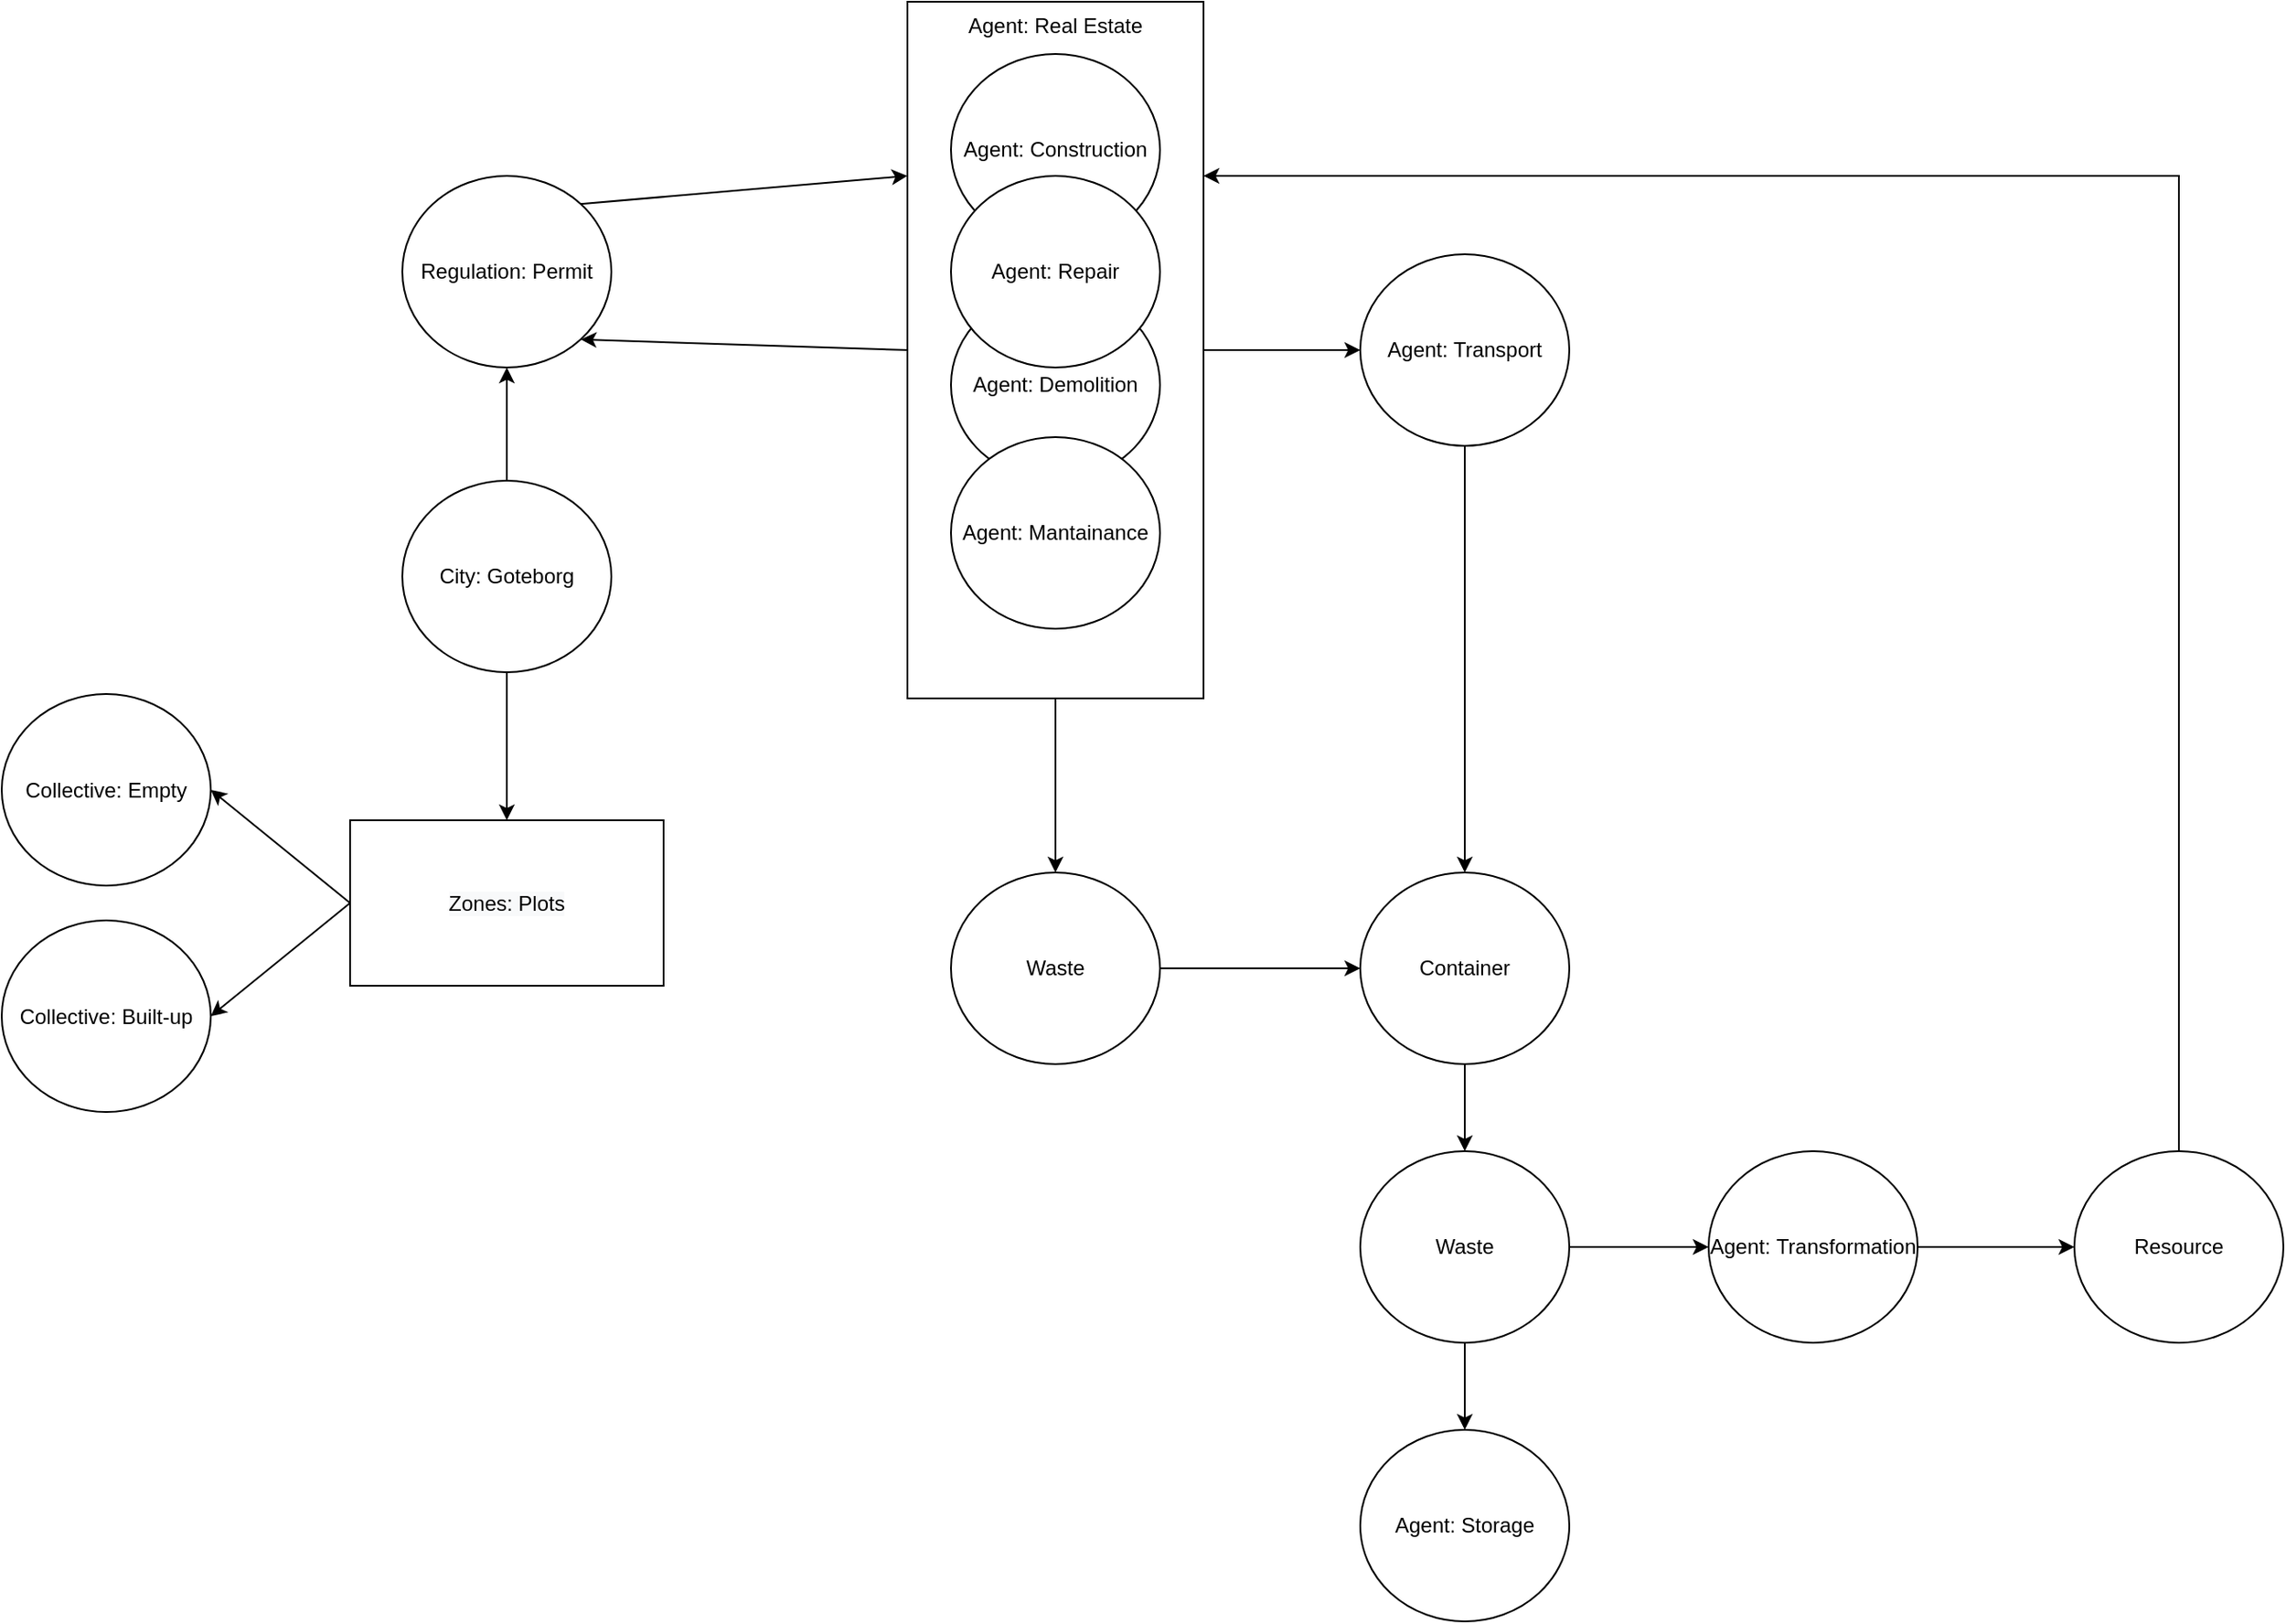 <mxfile version="13.9.9" type="device"><diagram id="_mQvL_-okoAo5WGl0YqO" name="cdwm"><mxGraphModel dx="2386" dy="964" grid="1" gridSize="10" guides="1" tooltips="1" connect="1" arrows="1" fold="1" page="1" pageScale="1" pageWidth="850" pageHeight="1100" math="0" shadow="0"><root><mxCell id="0"/><mxCell id="1" parent="0"/><mxCell id="DoB0zj0BBRGlFrqXn9Lk-1" value="City: Goteborg" style="ellipse;whiteSpace=wrap;html=1;" vertex="1" parent="1"><mxGeometry x="-320" y="325" width="120" height="110" as="geometry"/></mxCell><mxCell id="DoB0zj0BBRGlFrqXn9Lk-4" value="Agent: Construction" style="ellipse;whiteSpace=wrap;html=1;" vertex="1" parent="1"><mxGeometry x="-5" y="80" width="120" height="110" as="geometry"/></mxCell><mxCell id="DoB0zj0BBRGlFrqXn9Lk-8" value="" style="endArrow=classic;html=1;exitX=0.5;exitY=0;exitDx=0;exitDy=0;" edge="1" parent="1" source="DoB0zj0BBRGlFrqXn9Lk-1" target="DoB0zj0BBRGlFrqXn9Lk-25"><mxGeometry width="50" height="50" relative="1" as="geometry"><mxPoint x="-387.5" y="330" as="sourcePoint"/><mxPoint x="-517.5" y="545" as="targetPoint"/></mxGeometry></mxCell><mxCell id="DoB0zj0BBRGlFrqXn9Lk-10" value="Collective: Empty" style="ellipse;whiteSpace=wrap;html=1;" vertex="1" parent="1"><mxGeometry x="-550" y="447.5" width="120" height="110" as="geometry"/></mxCell><mxCell id="DoB0zj0BBRGlFrqXn9Lk-14" value="" style="endArrow=classic;html=1;exitX=0.5;exitY=1;exitDx=0;exitDy=0;entryX=0.5;entryY=0;entryDx=0;entryDy=0;" edge="1" parent="1" source="DoB0zj0BBRGlFrqXn9Lk-1" target="DoB0zj0BBRGlFrqXn9Lk-43"><mxGeometry width="50" height="50" relative="1" as="geometry"><mxPoint x="-520" y="615" as="sourcePoint"/><mxPoint x="-290" y="540" as="targetPoint"/></mxGeometry></mxCell><mxCell id="DoB0zj0BBRGlFrqXn9Lk-40" style="rounded=0;orthogonalLoop=1;jettySize=auto;html=1;exitX=1;exitY=0;exitDx=0;exitDy=0;" edge="1" parent="1" source="DoB0zj0BBRGlFrqXn9Lk-25"><mxGeometry relative="1" as="geometry"><mxPoint x="-30" y="150" as="targetPoint"/></mxGeometry></mxCell><mxCell id="DoB0zj0BBRGlFrqXn9Lk-25" value="Regulation: Permit" style="ellipse;whiteSpace=wrap;html=1;" vertex="1" parent="1"><mxGeometry x="-320" y="150" width="120" height="110" as="geometry"/></mxCell><mxCell id="DoB0zj0BBRGlFrqXn9Lk-42" style="rounded=0;orthogonalLoop=1;jettySize=auto;html=1;exitX=0;exitY=0.5;exitDx=0;exitDy=0;entryX=1;entryY=1;entryDx=0;entryDy=0;" edge="1" parent="1" source="DoB0zj0BBRGlFrqXn9Lk-33" target="DoB0zj0BBRGlFrqXn9Lk-25"><mxGeometry relative="1" as="geometry"/></mxCell><mxCell id="DoB0zj0BBRGlFrqXn9Lk-33" value="Agent: Real Estate" style="rounded=0;whiteSpace=wrap;html=1;verticalAlign=top;fillColor=none;" vertex="1" parent="1"><mxGeometry x="-30" y="50" width="170" height="400" as="geometry"/></mxCell><mxCell id="DoB0zj0BBRGlFrqXn9Lk-34" value="Agent: Demolition" style="ellipse;whiteSpace=wrap;html=1;" vertex="1" parent="1"><mxGeometry x="-5" y="215" width="120" height="110" as="geometry"/></mxCell><mxCell id="DoB0zj0BBRGlFrqXn9Lk-35" value="Agent: Mantainance" style="ellipse;whiteSpace=wrap;html=1;" vertex="1" parent="1"><mxGeometry x="-5" y="300" width="120" height="110" as="geometry"/></mxCell><mxCell id="DoB0zj0BBRGlFrqXn9Lk-36" value="Agent: Repair" style="ellipse;whiteSpace=wrap;html=1;" vertex="1" parent="1"><mxGeometry x="-5" y="150" width="120" height="110" as="geometry"/></mxCell><mxCell id="DoB0zj0BBRGlFrqXn9Lk-45" style="rounded=0;orthogonalLoop=1;jettySize=auto;html=1;exitX=0;exitY=0.5;exitDx=0;exitDy=0;entryX=1;entryY=0.5;entryDx=0;entryDy=0;" edge="1" parent="1" source="DoB0zj0BBRGlFrqXn9Lk-43" target="DoB0zj0BBRGlFrqXn9Lk-10"><mxGeometry relative="1" as="geometry"/></mxCell><mxCell id="DoB0zj0BBRGlFrqXn9Lk-47" style="edgeStyle=none;rounded=0;orthogonalLoop=1;jettySize=auto;html=1;exitX=0;exitY=0.5;exitDx=0;exitDy=0;entryX=1;entryY=0.5;entryDx=0;entryDy=0;" edge="1" parent="1" source="DoB0zj0BBRGlFrqXn9Lk-43" target="DoB0zj0BBRGlFrqXn9Lk-44"><mxGeometry relative="1" as="geometry"/></mxCell><mxCell id="DoB0zj0BBRGlFrqXn9Lk-43" value="&#10;&#10;&lt;span style=&quot;color: rgb(0, 0, 0); font-family: helvetica; font-size: 12px; font-style: normal; font-weight: 400; letter-spacing: normal; text-align: center; text-indent: 0px; text-transform: none; word-spacing: 0px; background-color: rgb(248, 249, 250); display: inline; float: none;&quot;&gt;Zones: Plots&lt;/span&gt;&#10;&#10;" style="rounded=0;whiteSpace=wrap;html=1;" vertex="1" parent="1"><mxGeometry x="-350" y="520" width="180" height="95" as="geometry"/></mxCell><mxCell id="DoB0zj0BBRGlFrqXn9Lk-44" value="Collective: Built-up" style="ellipse;whiteSpace=wrap;html=1;" vertex="1" parent="1"><mxGeometry x="-550" y="577.5" width="120" height="110" as="geometry"/></mxCell><mxCell id="DoB0zj0BBRGlFrqXn9Lk-52" value="" style="endArrow=classic;html=1;exitX=0.5;exitY=1;exitDx=0;exitDy=0;entryX=0.5;entryY=0;entryDx=0;entryDy=0;" edge="1" parent="1" source="DoB0zj0BBRGlFrqXn9Lk-33" target="DoB0zj0BBRGlFrqXn9Lk-53"><mxGeometry width="50" height="50" relative="1" as="geometry"><mxPoint x="55" y="622.5" as="sourcePoint"/><mxPoint x="-260" y="710" as="targetPoint"/></mxGeometry></mxCell><mxCell id="DoB0zj0BBRGlFrqXn9Lk-55" style="edgeStyle=none;rounded=0;orthogonalLoop=1;jettySize=auto;html=1;exitX=1;exitY=0.5;exitDx=0;exitDy=0;entryX=0;entryY=0.5;entryDx=0;entryDy=0;" edge="1" parent="1" source="DoB0zj0BBRGlFrqXn9Lk-53" target="DoB0zj0BBRGlFrqXn9Lk-54"><mxGeometry relative="1" as="geometry"/></mxCell><mxCell id="DoB0zj0BBRGlFrqXn9Lk-53" value="Waste" style="ellipse;whiteSpace=wrap;html=1;" vertex="1" parent="1"><mxGeometry x="-5" y="550" width="120" height="110" as="geometry"/></mxCell><mxCell id="DoB0zj0BBRGlFrqXn9Lk-54" value="Container" style="ellipse;whiteSpace=wrap;html=1;" vertex="1" parent="1"><mxGeometry x="230" y="550" width="120" height="110" as="geometry"/></mxCell><mxCell id="DoB0zj0BBRGlFrqXn9Lk-58" style="edgeStyle=none;rounded=0;orthogonalLoop=1;jettySize=auto;html=1;exitX=0.5;exitY=1;exitDx=0;exitDy=0;entryX=0.5;entryY=0;entryDx=0;entryDy=0;" edge="1" parent="1" source="DoB0zj0BBRGlFrqXn9Lk-56" target="DoB0zj0BBRGlFrqXn9Lk-54"><mxGeometry relative="1" as="geometry"/></mxCell><mxCell id="DoB0zj0BBRGlFrqXn9Lk-56" value="Agent: Transport" style="ellipse;whiteSpace=wrap;html=1;" vertex="1" parent="1"><mxGeometry x="230" y="195" width="120" height="110" as="geometry"/></mxCell><mxCell id="DoB0zj0BBRGlFrqXn9Lk-57" value="" style="endArrow=classic;html=1;entryX=0;entryY=0.5;entryDx=0;entryDy=0;exitX=1;exitY=0.5;exitDx=0;exitDy=0;" edge="1" parent="1" source="DoB0zj0BBRGlFrqXn9Lk-33" target="DoB0zj0BBRGlFrqXn9Lk-56"><mxGeometry width="50" height="50" relative="1" as="geometry"><mxPoint x="115" y="567.5" as="sourcePoint"/><mxPoint x="140" y="380" as="targetPoint"/></mxGeometry></mxCell><mxCell id="DoB0zj0BBRGlFrqXn9Lk-59" value="Agent:&amp;nbsp;Transformation" style="ellipse;whiteSpace=wrap;html=1;" vertex="1" parent="1"><mxGeometry x="430" y="710" width="120" height="110" as="geometry"/></mxCell><mxCell id="DoB0zj0BBRGlFrqXn9Lk-60" value="" style="endArrow=classic;html=1;exitX=1;exitY=0.5;exitDx=0;exitDy=0;" edge="1" parent="1" source="DoB0zj0BBRGlFrqXn9Lk-64" target="DoB0zj0BBRGlFrqXn9Lk-59"><mxGeometry width="50" height="50" relative="1" as="geometry"><mxPoint x="120" y="570" as="sourcePoint"/><mxPoint x="170" y="520" as="targetPoint"/></mxGeometry></mxCell><mxCell id="DoB0zj0BBRGlFrqXn9Lk-61" value="Agent:&amp;nbsp;Storage" style="ellipse;whiteSpace=wrap;html=1;" vertex="1" parent="1"><mxGeometry x="230" y="870" width="120" height="110" as="geometry"/></mxCell><mxCell id="DoB0zj0BBRGlFrqXn9Lk-62" value="" style="endArrow=classic;html=1;exitX=0.5;exitY=1;exitDx=0;exitDy=0;" edge="1" parent="1" source="DoB0zj0BBRGlFrqXn9Lk-64" target="DoB0zj0BBRGlFrqXn9Lk-61"><mxGeometry width="50" height="50" relative="1" as="geometry"><mxPoint x="120" y="570" as="sourcePoint"/><mxPoint x="170" y="520" as="targetPoint"/></mxGeometry></mxCell><mxCell id="DoB0zj0BBRGlFrqXn9Lk-64" value="Waste" style="ellipse;whiteSpace=wrap;html=1;" vertex="1" parent="1"><mxGeometry x="230" y="710" width="120" height="110" as="geometry"/></mxCell><mxCell id="DoB0zj0BBRGlFrqXn9Lk-65" value="" style="endArrow=classic;html=1;exitX=0.5;exitY=1;exitDx=0;exitDy=0;entryX=0.5;entryY=0;entryDx=0;entryDy=0;" edge="1" parent="1" source="DoB0zj0BBRGlFrqXn9Lk-54" target="DoB0zj0BBRGlFrqXn9Lk-64"><mxGeometry width="50" height="50" relative="1" as="geometry"><mxPoint x="200" y="420" as="sourcePoint"/><mxPoint x="250" y="370" as="targetPoint"/></mxGeometry></mxCell><mxCell id="DoB0zj0BBRGlFrqXn9Lk-66" value="Resource" style="ellipse;whiteSpace=wrap;html=1;" vertex="1" parent="1"><mxGeometry x="640" y="710" width="120" height="110" as="geometry"/></mxCell><mxCell id="DoB0zj0BBRGlFrqXn9Lk-67" value="" style="endArrow=classic;html=1;exitX=1;exitY=0.5;exitDx=0;exitDy=0;entryX=0;entryY=0.5;entryDx=0;entryDy=0;" edge="1" parent="1" source="DoB0zj0BBRGlFrqXn9Lk-59" target="DoB0zj0BBRGlFrqXn9Lk-66"><mxGeometry width="50" height="50" relative="1" as="geometry"><mxPoint x="360" y="775" as="sourcePoint"/><mxPoint x="470" y="775" as="targetPoint"/></mxGeometry></mxCell><mxCell id="DoB0zj0BBRGlFrqXn9Lk-68" value="" style="endArrow=classic;html=1;exitX=0.5;exitY=0;exitDx=0;exitDy=0;edgeStyle=orthogonalEdgeStyle;entryX=1;entryY=0.25;entryDx=0;entryDy=0;rounded=0;" edge="1" parent="1" source="DoB0zj0BBRGlFrqXn9Lk-66" target="DoB0zj0BBRGlFrqXn9Lk-33"><mxGeometry width="50" height="50" relative="1" as="geometry"><mxPoint x="30" y="550" as="sourcePoint"/><mxPoint x="80" y="500" as="targetPoint"/></mxGeometry></mxCell></root></mxGraphModel></diagram></mxfile>